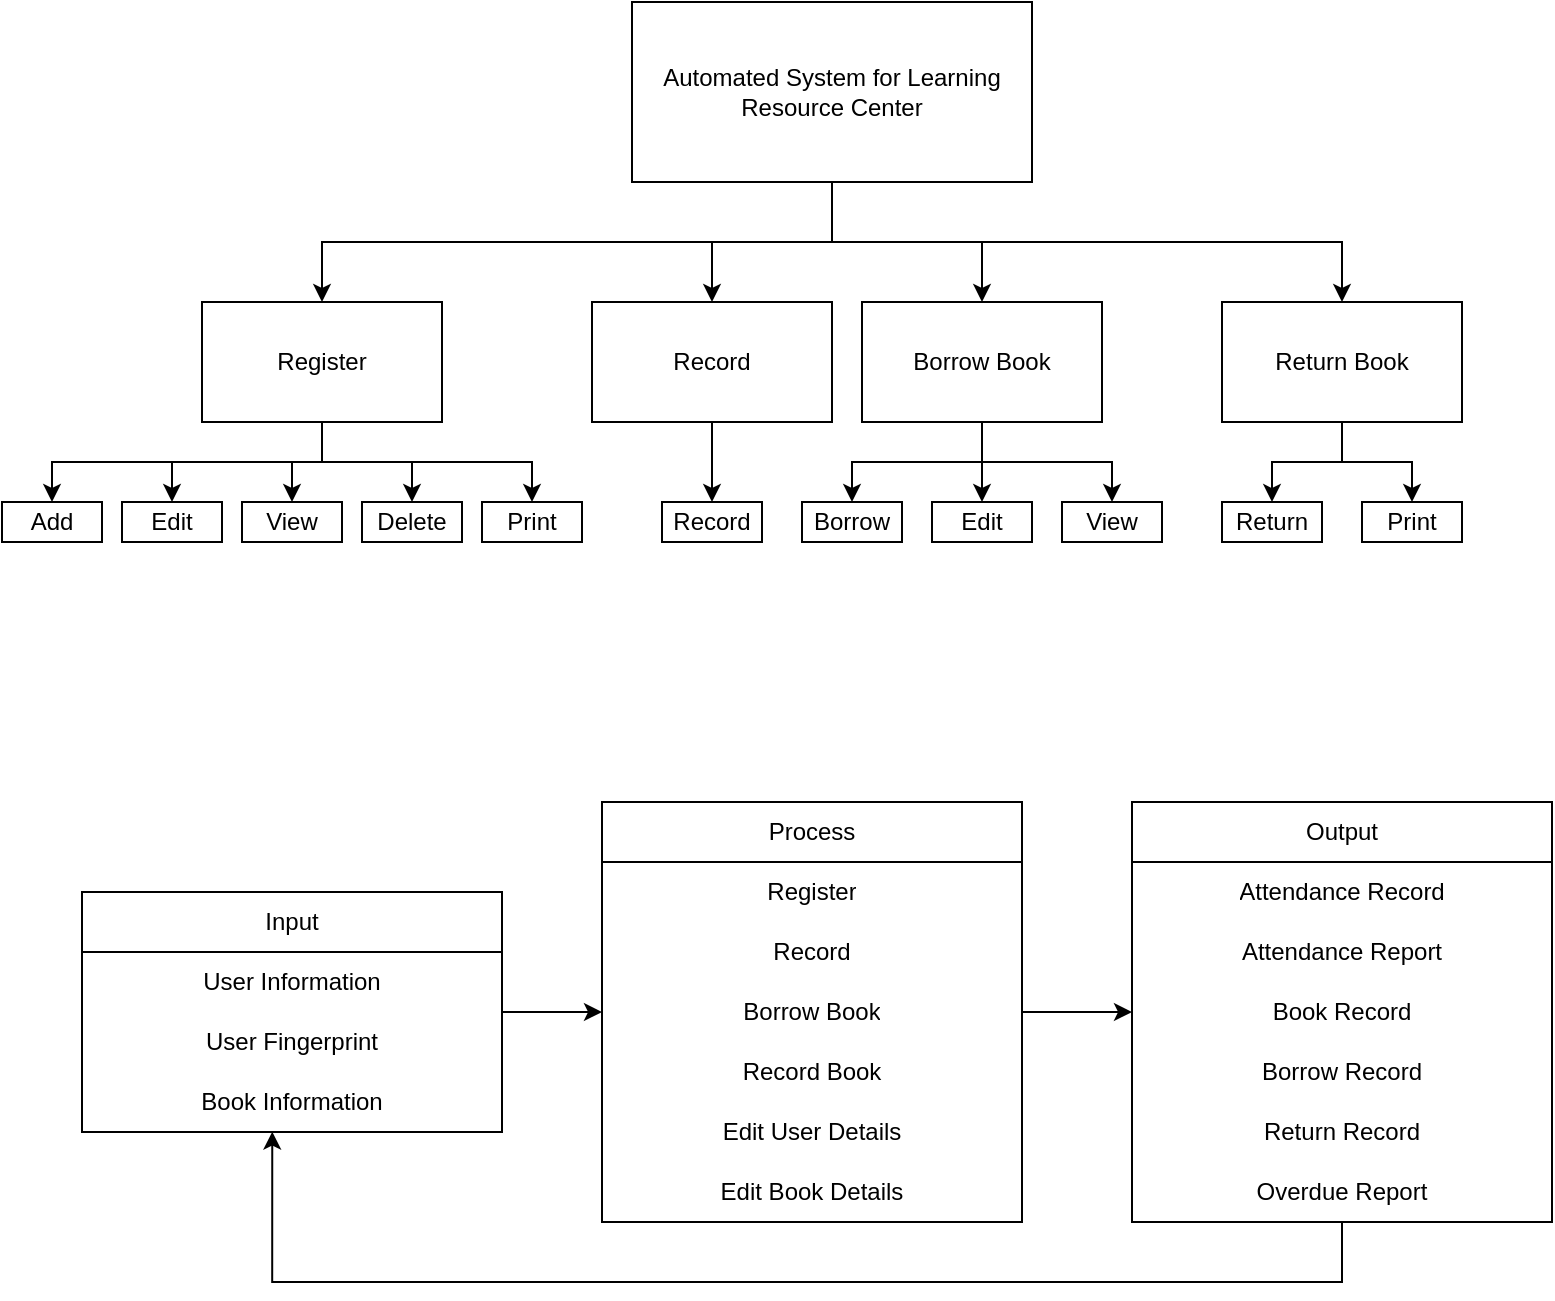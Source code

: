<mxfile version="22.1.18" type="device">
  <diagram name="Page-1" id="ESfJ8EswsbVLI4IhwPJv">
    <mxGraphModel dx="1035" dy="638" grid="1" gridSize="10" guides="1" tooltips="1" connect="1" arrows="1" fold="1" page="1" pageScale="1" pageWidth="850" pageHeight="1100" math="0" shadow="0">
      <root>
        <mxCell id="0" />
        <mxCell id="1" parent="0" />
        <mxCell id="PC4MXCdYWBXVWYFYLZrs-7" style="edgeStyle=orthogonalEdgeStyle;rounded=0;orthogonalLoop=1;jettySize=auto;html=1;" edge="1" parent="1" source="PC4MXCdYWBXVWYFYLZrs-1" target="PC4MXCdYWBXVWYFYLZrs-3">
          <mxGeometry relative="1" as="geometry" />
        </mxCell>
        <mxCell id="PC4MXCdYWBXVWYFYLZrs-8" style="edgeStyle=orthogonalEdgeStyle;rounded=0;orthogonalLoop=1;jettySize=auto;html=1;entryX=0.5;entryY=0;entryDx=0;entryDy=0;" edge="1" parent="1" source="PC4MXCdYWBXVWYFYLZrs-1" target="PC4MXCdYWBXVWYFYLZrs-4">
          <mxGeometry relative="1" as="geometry" />
        </mxCell>
        <mxCell id="PC4MXCdYWBXVWYFYLZrs-9" style="edgeStyle=orthogonalEdgeStyle;rounded=0;orthogonalLoop=1;jettySize=auto;html=1;entryX=0.5;entryY=0;entryDx=0;entryDy=0;" edge="1" parent="1" source="PC4MXCdYWBXVWYFYLZrs-1" target="PC4MXCdYWBXVWYFYLZrs-6">
          <mxGeometry relative="1" as="geometry">
            <Array as="points">
              <mxPoint x="425" y="140" />
              <mxPoint x="680" y="140" />
            </Array>
          </mxGeometry>
        </mxCell>
        <mxCell id="PC4MXCdYWBXVWYFYLZrs-10" style="edgeStyle=orthogonalEdgeStyle;rounded=0;orthogonalLoop=1;jettySize=auto;html=1;" edge="1" parent="1" source="PC4MXCdYWBXVWYFYLZrs-1" target="PC4MXCdYWBXVWYFYLZrs-2">
          <mxGeometry relative="1" as="geometry">
            <Array as="points">
              <mxPoint x="425" y="140" />
              <mxPoint x="170" y="140" />
            </Array>
          </mxGeometry>
        </mxCell>
        <mxCell id="PC4MXCdYWBXVWYFYLZrs-1" value="Automated System for Learning Resource Center" style="rounded=0;whiteSpace=wrap;html=1;" vertex="1" parent="1">
          <mxGeometry x="325" y="20" width="200" height="90" as="geometry" />
        </mxCell>
        <mxCell id="PC4MXCdYWBXVWYFYLZrs-16" style="edgeStyle=orthogonalEdgeStyle;rounded=0;orthogonalLoop=1;jettySize=auto;html=1;entryX=0.5;entryY=0;entryDx=0;entryDy=0;" edge="1" parent="1" source="PC4MXCdYWBXVWYFYLZrs-2" target="PC4MXCdYWBXVWYFYLZrs-12">
          <mxGeometry relative="1" as="geometry" />
        </mxCell>
        <mxCell id="PC4MXCdYWBXVWYFYLZrs-17" style="edgeStyle=orthogonalEdgeStyle;rounded=0;orthogonalLoop=1;jettySize=auto;html=1;entryX=0.5;entryY=0;entryDx=0;entryDy=0;" edge="1" parent="1" source="PC4MXCdYWBXVWYFYLZrs-2" target="PC4MXCdYWBXVWYFYLZrs-13">
          <mxGeometry relative="1" as="geometry" />
        </mxCell>
        <mxCell id="PC4MXCdYWBXVWYFYLZrs-22" style="edgeStyle=orthogonalEdgeStyle;rounded=0;orthogonalLoop=1;jettySize=auto;html=1;" edge="1" parent="1" source="PC4MXCdYWBXVWYFYLZrs-2" target="PC4MXCdYWBXVWYFYLZrs-14">
          <mxGeometry relative="1" as="geometry">
            <Array as="points">
              <mxPoint x="170" y="250" />
              <mxPoint x="275" y="250" />
            </Array>
          </mxGeometry>
        </mxCell>
        <mxCell id="PC4MXCdYWBXVWYFYLZrs-23" style="edgeStyle=orthogonalEdgeStyle;rounded=0;orthogonalLoop=1;jettySize=auto;html=1;" edge="1" parent="1" source="PC4MXCdYWBXVWYFYLZrs-2" target="PC4MXCdYWBXVWYFYLZrs-21">
          <mxGeometry relative="1" as="geometry" />
        </mxCell>
        <mxCell id="PC4MXCdYWBXVWYFYLZrs-24" style="edgeStyle=orthogonalEdgeStyle;rounded=0;orthogonalLoop=1;jettySize=auto;html=1;" edge="1" parent="1" source="PC4MXCdYWBXVWYFYLZrs-2" target="PC4MXCdYWBXVWYFYLZrs-11">
          <mxGeometry relative="1" as="geometry">
            <Array as="points">
              <mxPoint x="170" y="250" />
              <mxPoint x="35" y="250" />
            </Array>
          </mxGeometry>
        </mxCell>
        <mxCell id="PC4MXCdYWBXVWYFYLZrs-2" value="Register" style="rounded=0;whiteSpace=wrap;html=1;" vertex="1" parent="1">
          <mxGeometry x="110" y="170" width="120" height="60" as="geometry" />
        </mxCell>
        <mxCell id="PC4MXCdYWBXVWYFYLZrs-20" style="edgeStyle=orthogonalEdgeStyle;rounded=0;orthogonalLoop=1;jettySize=auto;html=1;" edge="1" parent="1" source="PC4MXCdYWBXVWYFYLZrs-3" target="PC4MXCdYWBXVWYFYLZrs-19">
          <mxGeometry relative="1" as="geometry" />
        </mxCell>
        <mxCell id="PC4MXCdYWBXVWYFYLZrs-3" value="Record" style="rounded=0;whiteSpace=wrap;html=1;" vertex="1" parent="1">
          <mxGeometry x="305" y="170" width="120" height="60" as="geometry" />
        </mxCell>
        <mxCell id="PC4MXCdYWBXVWYFYLZrs-27" style="edgeStyle=orthogonalEdgeStyle;rounded=0;orthogonalLoop=1;jettySize=auto;html=1;" edge="1" parent="1" source="PC4MXCdYWBXVWYFYLZrs-4" target="PC4MXCdYWBXVWYFYLZrs-25">
          <mxGeometry relative="1" as="geometry" />
        </mxCell>
        <mxCell id="PC4MXCdYWBXVWYFYLZrs-28" style="edgeStyle=orthogonalEdgeStyle;rounded=0;orthogonalLoop=1;jettySize=auto;html=1;" edge="1" parent="1" source="PC4MXCdYWBXVWYFYLZrs-4" target="PC4MXCdYWBXVWYFYLZrs-26">
          <mxGeometry relative="1" as="geometry" />
        </mxCell>
        <mxCell id="PC4MXCdYWBXVWYFYLZrs-34" style="edgeStyle=orthogonalEdgeStyle;rounded=0;orthogonalLoop=1;jettySize=auto;html=1;entryX=0.5;entryY=0;entryDx=0;entryDy=0;" edge="1" parent="1" source="PC4MXCdYWBXVWYFYLZrs-4" target="PC4MXCdYWBXVWYFYLZrs-33">
          <mxGeometry relative="1" as="geometry" />
        </mxCell>
        <mxCell id="PC4MXCdYWBXVWYFYLZrs-4" value="Borrow Book" style="rounded=0;whiteSpace=wrap;html=1;" vertex="1" parent="1">
          <mxGeometry x="440" y="170" width="120" height="60" as="geometry" />
        </mxCell>
        <mxCell id="PC4MXCdYWBXVWYFYLZrs-31" style="edgeStyle=orthogonalEdgeStyle;rounded=0;orthogonalLoop=1;jettySize=auto;html=1;entryX=0.5;entryY=0;entryDx=0;entryDy=0;" edge="1" parent="1" source="PC4MXCdYWBXVWYFYLZrs-6" target="PC4MXCdYWBXVWYFYLZrs-29">
          <mxGeometry relative="1" as="geometry" />
        </mxCell>
        <mxCell id="PC4MXCdYWBXVWYFYLZrs-32" style="edgeStyle=orthogonalEdgeStyle;rounded=0;orthogonalLoop=1;jettySize=auto;html=1;entryX=0.5;entryY=0;entryDx=0;entryDy=0;" edge="1" parent="1" source="PC4MXCdYWBXVWYFYLZrs-6" target="PC4MXCdYWBXVWYFYLZrs-30">
          <mxGeometry relative="1" as="geometry" />
        </mxCell>
        <mxCell id="PC4MXCdYWBXVWYFYLZrs-6" value="Return Book" style="rounded=0;whiteSpace=wrap;html=1;" vertex="1" parent="1">
          <mxGeometry x="620" y="170" width="120" height="60" as="geometry" />
        </mxCell>
        <mxCell id="PC4MXCdYWBXVWYFYLZrs-11" value="Add" style="rounded=0;whiteSpace=wrap;html=1;" vertex="1" parent="1">
          <mxGeometry x="10" y="270" width="50" height="20" as="geometry" />
        </mxCell>
        <mxCell id="PC4MXCdYWBXVWYFYLZrs-12" value="Edit" style="rounded=0;whiteSpace=wrap;html=1;" vertex="1" parent="1">
          <mxGeometry x="70" y="270" width="50" height="20" as="geometry" />
        </mxCell>
        <mxCell id="PC4MXCdYWBXVWYFYLZrs-13" value="Delete" style="rounded=0;whiteSpace=wrap;html=1;" vertex="1" parent="1">
          <mxGeometry x="190" y="270" width="50" height="20" as="geometry" />
        </mxCell>
        <mxCell id="PC4MXCdYWBXVWYFYLZrs-14" value="Print" style="rounded=0;whiteSpace=wrap;html=1;" vertex="1" parent="1">
          <mxGeometry x="250" y="270" width="50" height="20" as="geometry" />
        </mxCell>
        <mxCell id="PC4MXCdYWBXVWYFYLZrs-19" value="Record" style="rounded=0;whiteSpace=wrap;html=1;" vertex="1" parent="1">
          <mxGeometry x="340" y="270" width="50" height="20" as="geometry" />
        </mxCell>
        <mxCell id="PC4MXCdYWBXVWYFYLZrs-21" value="View" style="rounded=0;whiteSpace=wrap;html=1;" vertex="1" parent="1">
          <mxGeometry x="130" y="270" width="50" height="20" as="geometry" />
        </mxCell>
        <mxCell id="PC4MXCdYWBXVWYFYLZrs-25" value="Borrow" style="rounded=0;whiteSpace=wrap;html=1;" vertex="1" parent="1">
          <mxGeometry x="410" y="270" width="50" height="20" as="geometry" />
        </mxCell>
        <mxCell id="PC4MXCdYWBXVWYFYLZrs-26" value="View" style="rounded=0;whiteSpace=wrap;html=1;" vertex="1" parent="1">
          <mxGeometry x="540" y="270" width="50" height="20" as="geometry" />
        </mxCell>
        <mxCell id="PC4MXCdYWBXVWYFYLZrs-29" value="Return" style="rounded=0;whiteSpace=wrap;html=1;" vertex="1" parent="1">
          <mxGeometry x="620" y="270" width="50" height="20" as="geometry" />
        </mxCell>
        <mxCell id="PC4MXCdYWBXVWYFYLZrs-30" value="Print" style="rounded=0;whiteSpace=wrap;html=1;" vertex="1" parent="1">
          <mxGeometry x="690" y="270" width="50" height="20" as="geometry" />
        </mxCell>
        <mxCell id="PC4MXCdYWBXVWYFYLZrs-33" value="Edit" style="rounded=0;whiteSpace=wrap;html=1;" vertex="1" parent="1">
          <mxGeometry x="475" y="270" width="50" height="20" as="geometry" />
        </mxCell>
        <mxCell id="PC4MXCdYWBXVWYFYLZrs-60" style="edgeStyle=orthogonalEdgeStyle;rounded=0;orthogonalLoop=1;jettySize=auto;html=1;entryX=0;entryY=0.5;entryDx=0;entryDy=0;" edge="1" parent="1" source="PC4MXCdYWBXVWYFYLZrs-41" target="PC4MXCdYWBXVWYFYLZrs-48">
          <mxGeometry relative="1" as="geometry" />
        </mxCell>
        <mxCell id="PC4MXCdYWBXVWYFYLZrs-41" value="Input" style="swimlane;fontStyle=0;childLayout=stackLayout;horizontal=1;startSize=30;horizontalStack=0;resizeParent=1;resizeParentMax=0;resizeLast=0;collapsible=1;marginBottom=0;whiteSpace=wrap;html=1;" vertex="1" parent="1">
          <mxGeometry x="50" y="465" width="210" height="120" as="geometry" />
        </mxCell>
        <mxCell id="PC4MXCdYWBXVWYFYLZrs-42" value="User Information" style="text;strokeColor=none;fillColor=none;align=center;verticalAlign=middle;spacingLeft=4;spacingRight=4;overflow=hidden;points=[[0,0.5],[1,0.5]];portConstraint=eastwest;rotatable=0;whiteSpace=wrap;html=1;" vertex="1" parent="PC4MXCdYWBXVWYFYLZrs-41">
          <mxGeometry y="30" width="210" height="30" as="geometry" />
        </mxCell>
        <mxCell id="PC4MXCdYWBXVWYFYLZrs-43" value="User Fingerprint" style="text;strokeColor=none;fillColor=none;align=center;verticalAlign=middle;spacingLeft=4;spacingRight=4;overflow=hidden;points=[[0,0.5],[1,0.5]];portConstraint=eastwest;rotatable=0;whiteSpace=wrap;html=1;" vertex="1" parent="PC4MXCdYWBXVWYFYLZrs-41">
          <mxGeometry y="60" width="210" height="30" as="geometry" />
        </mxCell>
        <mxCell id="PC4MXCdYWBXVWYFYLZrs-44" value="Book Information" style="text;strokeColor=none;fillColor=none;align=center;verticalAlign=middle;spacingLeft=4;spacingRight=4;overflow=hidden;points=[[0,0.5],[1,0.5]];portConstraint=eastwest;rotatable=0;whiteSpace=wrap;html=1;" vertex="1" parent="PC4MXCdYWBXVWYFYLZrs-41">
          <mxGeometry y="90" width="210" height="30" as="geometry" />
        </mxCell>
        <mxCell id="PC4MXCdYWBXVWYFYLZrs-61" style="edgeStyle=orthogonalEdgeStyle;rounded=0;orthogonalLoop=1;jettySize=auto;html=1;entryX=0;entryY=0.5;entryDx=0;entryDy=0;" edge="1" parent="1" source="PC4MXCdYWBXVWYFYLZrs-45" target="PC4MXCdYWBXVWYFYLZrs-56">
          <mxGeometry relative="1" as="geometry" />
        </mxCell>
        <mxCell id="PC4MXCdYWBXVWYFYLZrs-45" value="Process" style="swimlane;fontStyle=0;childLayout=stackLayout;horizontal=1;startSize=30;horizontalStack=0;resizeParent=1;resizeParentMax=0;resizeLast=0;collapsible=1;marginBottom=0;whiteSpace=wrap;html=1;align=center;" vertex="1" parent="1">
          <mxGeometry x="310" y="420" width="210" height="210" as="geometry" />
        </mxCell>
        <mxCell id="PC4MXCdYWBXVWYFYLZrs-46" value="Register" style="text;strokeColor=none;fillColor=none;align=center;verticalAlign=middle;spacingLeft=4;spacingRight=4;overflow=hidden;points=[[0,0.5],[1,0.5]];portConstraint=eastwest;rotatable=0;whiteSpace=wrap;html=1;" vertex="1" parent="PC4MXCdYWBXVWYFYLZrs-45">
          <mxGeometry y="30" width="210" height="30" as="geometry" />
        </mxCell>
        <mxCell id="PC4MXCdYWBXVWYFYLZrs-47" value="Record" style="text;strokeColor=none;fillColor=none;align=center;verticalAlign=middle;spacingLeft=4;spacingRight=4;overflow=hidden;points=[[0,0.5],[1,0.5]];portConstraint=eastwest;rotatable=0;whiteSpace=wrap;html=1;" vertex="1" parent="PC4MXCdYWBXVWYFYLZrs-45">
          <mxGeometry y="60" width="210" height="30" as="geometry" />
        </mxCell>
        <mxCell id="PC4MXCdYWBXVWYFYLZrs-48" value="Borrow Book" style="text;strokeColor=none;fillColor=none;align=center;verticalAlign=middle;spacingLeft=4;spacingRight=4;overflow=hidden;points=[[0,0.5],[1,0.5]];portConstraint=eastwest;rotatable=0;whiteSpace=wrap;html=1;" vertex="1" parent="PC4MXCdYWBXVWYFYLZrs-45">
          <mxGeometry y="90" width="210" height="30" as="geometry" />
        </mxCell>
        <mxCell id="PC4MXCdYWBXVWYFYLZrs-49" value="Record Book" style="text;strokeColor=none;fillColor=none;align=center;verticalAlign=middle;spacingLeft=4;spacingRight=4;overflow=hidden;points=[[0,0.5],[1,0.5]];portConstraint=eastwest;rotatable=0;whiteSpace=wrap;html=1;" vertex="1" parent="PC4MXCdYWBXVWYFYLZrs-45">
          <mxGeometry y="120" width="210" height="30" as="geometry" />
        </mxCell>
        <mxCell id="PC4MXCdYWBXVWYFYLZrs-50" value="Edit User Details" style="text;strokeColor=none;fillColor=none;align=center;verticalAlign=middle;spacingLeft=4;spacingRight=4;overflow=hidden;points=[[0,0.5],[1,0.5]];portConstraint=eastwest;rotatable=0;whiteSpace=wrap;html=1;" vertex="1" parent="PC4MXCdYWBXVWYFYLZrs-45">
          <mxGeometry y="150" width="210" height="30" as="geometry" />
        </mxCell>
        <mxCell id="PC4MXCdYWBXVWYFYLZrs-51" value="Edit Book Details" style="text;strokeColor=none;fillColor=none;align=center;verticalAlign=middle;spacingLeft=4;spacingRight=4;overflow=hidden;points=[[0,0.5],[1,0.5]];portConstraint=eastwest;rotatable=0;whiteSpace=wrap;html=1;" vertex="1" parent="PC4MXCdYWBXVWYFYLZrs-45">
          <mxGeometry y="180" width="210" height="30" as="geometry" />
        </mxCell>
        <mxCell id="PC4MXCdYWBXVWYFYLZrs-53" value="Output" style="swimlane;fontStyle=0;childLayout=stackLayout;horizontal=1;startSize=30;horizontalStack=0;resizeParent=1;resizeParentMax=0;resizeLast=0;collapsible=1;marginBottom=0;whiteSpace=wrap;html=1;align=center;" vertex="1" parent="1">
          <mxGeometry x="575" y="420" width="210" height="210" as="geometry" />
        </mxCell>
        <mxCell id="PC4MXCdYWBXVWYFYLZrs-54" value="Attendance Record" style="text;strokeColor=none;fillColor=none;align=center;verticalAlign=middle;spacingLeft=4;spacingRight=4;overflow=hidden;points=[[0,0.5],[1,0.5]];portConstraint=eastwest;rotatable=0;whiteSpace=wrap;html=1;" vertex="1" parent="PC4MXCdYWBXVWYFYLZrs-53">
          <mxGeometry y="30" width="210" height="30" as="geometry" />
        </mxCell>
        <mxCell id="PC4MXCdYWBXVWYFYLZrs-55" value="Attendance Report" style="text;strokeColor=none;fillColor=none;align=center;verticalAlign=middle;spacingLeft=4;spacingRight=4;overflow=hidden;points=[[0,0.5],[1,0.5]];portConstraint=eastwest;rotatable=0;whiteSpace=wrap;html=1;" vertex="1" parent="PC4MXCdYWBXVWYFYLZrs-53">
          <mxGeometry y="60" width="210" height="30" as="geometry" />
        </mxCell>
        <mxCell id="PC4MXCdYWBXVWYFYLZrs-56" value="Book Record" style="text;strokeColor=none;fillColor=none;align=center;verticalAlign=middle;spacingLeft=4;spacingRight=4;overflow=hidden;points=[[0,0.5],[1,0.5]];portConstraint=eastwest;rotatable=0;whiteSpace=wrap;html=1;" vertex="1" parent="PC4MXCdYWBXVWYFYLZrs-53">
          <mxGeometry y="90" width="210" height="30" as="geometry" />
        </mxCell>
        <mxCell id="PC4MXCdYWBXVWYFYLZrs-57" value="Borrow Record" style="text;strokeColor=none;fillColor=none;align=center;verticalAlign=middle;spacingLeft=4;spacingRight=4;overflow=hidden;points=[[0,0.5],[1,0.5]];portConstraint=eastwest;rotatable=0;whiteSpace=wrap;html=1;" vertex="1" parent="PC4MXCdYWBXVWYFYLZrs-53">
          <mxGeometry y="120" width="210" height="30" as="geometry" />
        </mxCell>
        <mxCell id="PC4MXCdYWBXVWYFYLZrs-58" value="Return Record" style="text;strokeColor=none;fillColor=none;align=center;verticalAlign=middle;spacingLeft=4;spacingRight=4;overflow=hidden;points=[[0,0.5],[1,0.5]];portConstraint=eastwest;rotatable=0;whiteSpace=wrap;html=1;" vertex="1" parent="PC4MXCdYWBXVWYFYLZrs-53">
          <mxGeometry y="150" width="210" height="30" as="geometry" />
        </mxCell>
        <mxCell id="PC4MXCdYWBXVWYFYLZrs-59" value="Overdue Report" style="text;strokeColor=none;fillColor=none;align=center;verticalAlign=middle;spacingLeft=4;spacingRight=4;overflow=hidden;points=[[0,0.5],[1,0.5]];portConstraint=eastwest;rotatable=0;whiteSpace=wrap;html=1;" vertex="1" parent="PC4MXCdYWBXVWYFYLZrs-53">
          <mxGeometry y="180" width="210" height="30" as="geometry" />
        </mxCell>
        <mxCell id="PC4MXCdYWBXVWYFYLZrs-62" style="edgeStyle=orthogonalEdgeStyle;rounded=0;orthogonalLoop=1;jettySize=auto;html=1;entryX=0.453;entryY=0.994;entryDx=0;entryDy=0;entryPerimeter=0;" edge="1" parent="1" source="PC4MXCdYWBXVWYFYLZrs-53" target="PC4MXCdYWBXVWYFYLZrs-44">
          <mxGeometry relative="1" as="geometry">
            <Array as="points">
              <mxPoint x="680" y="660" />
              <mxPoint x="145" y="660" />
            </Array>
          </mxGeometry>
        </mxCell>
      </root>
    </mxGraphModel>
  </diagram>
</mxfile>
